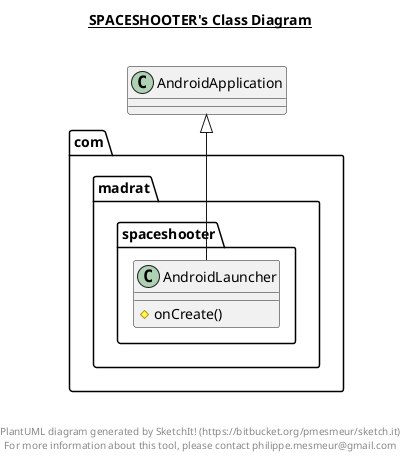@startuml

title __SPACESHOOTER's Class Diagram__\n

  package com.madrat.spaceshooter {
    class AndroidLauncher {
        # onCreate()
    }
  }
  

  AndroidLauncher -up-|> AndroidApplication


right footer


PlantUML diagram generated by SketchIt! (https://bitbucket.org/pmesmeur/sketch.it)
For more information about this tool, please contact philippe.mesmeur@gmail.com
endfooter

@enduml
